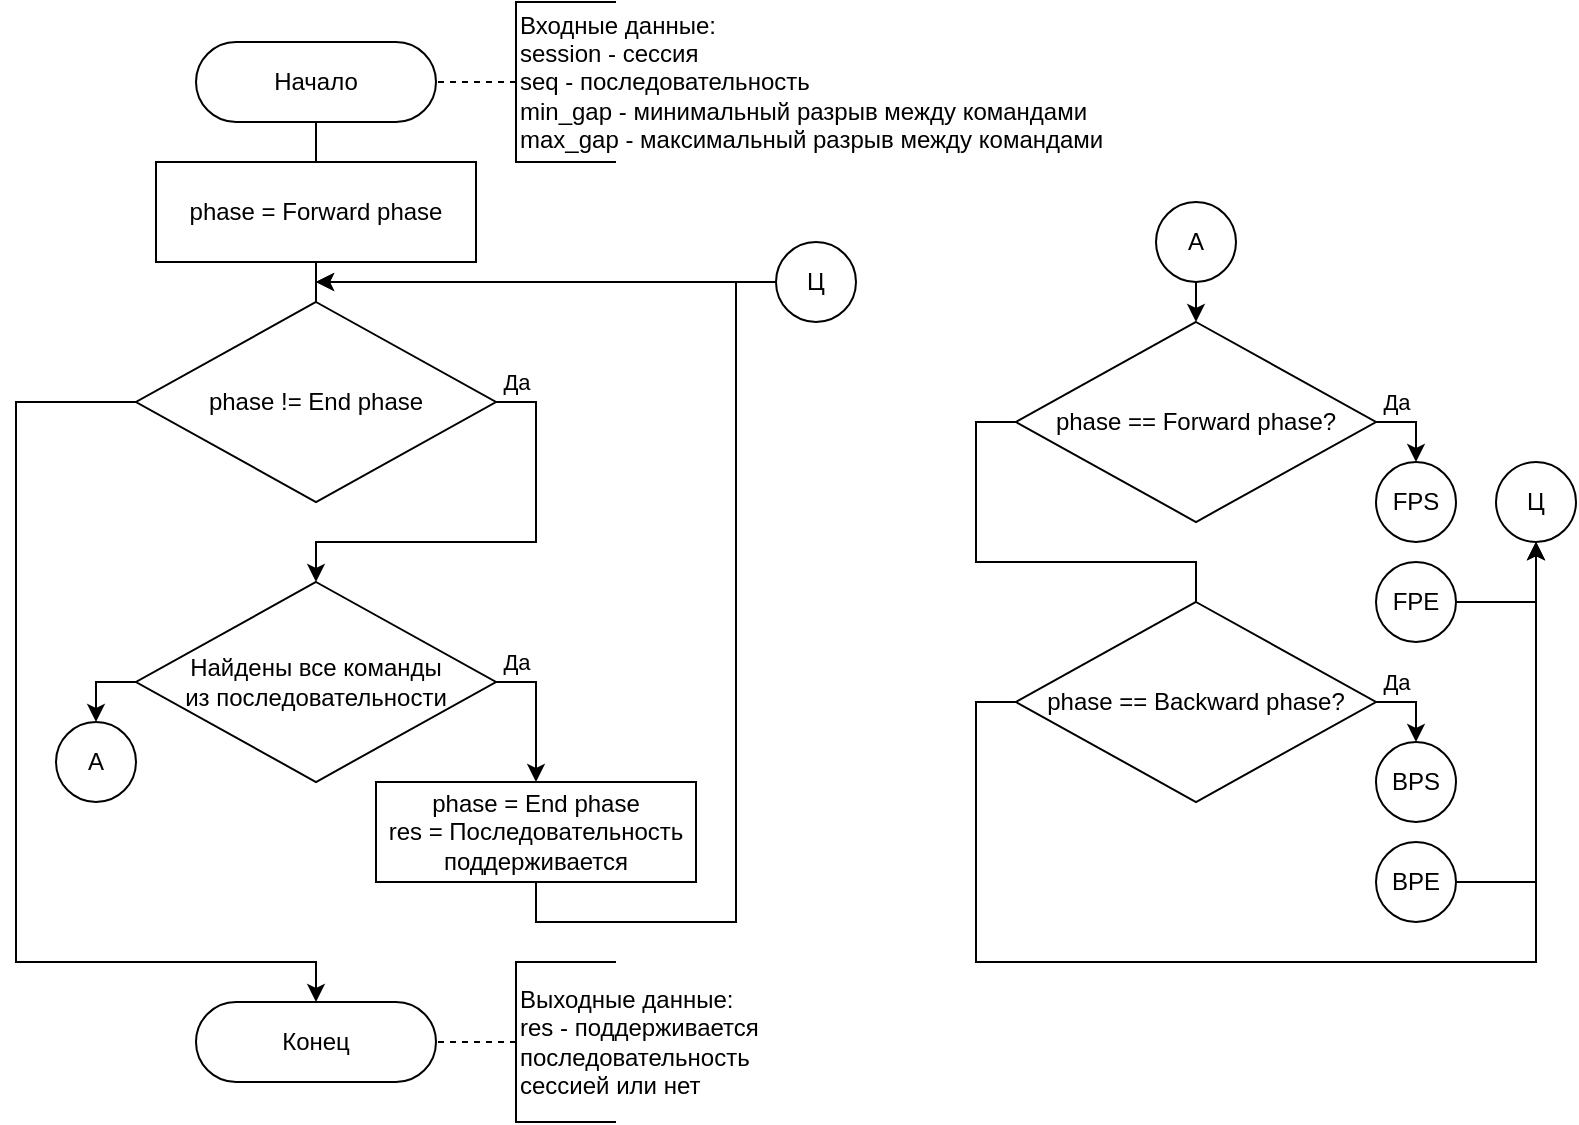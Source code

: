 <mxfile version="21.3.2">
  <diagram name="Страница 1" id="fHInOsRuAREbS_Z8yB2l">
    <mxGraphModel dx="1135" dy="718" grid="1" gridSize="10" guides="1" tooltips="1" connect="1" arrows="1" fold="1" page="0" pageScale="1" pageWidth="827" pageHeight="1169" math="0" shadow="0">
      <root>
        <mxCell id="0" />
        <mxCell id="1" parent="0" />
        <mxCell id="83JKPAfYHWrc5D6nIxSF-29" style="edgeStyle=orthogonalEdgeStyle;rounded=0;orthogonalLoop=1;jettySize=auto;html=1;endArrow=none;" parent="1" source="83JKPAfYHWrc5D6nIxSF-1" target="83JKPAfYHWrc5D6nIxSF-4" edge="1">
          <mxGeometry relative="1" as="geometry" />
        </mxCell>
        <mxCell id="83JKPAfYHWrc5D6nIxSF-1" value="Начало" style="rounded=1;whiteSpace=wrap;html=1;arcSize=50;" parent="1" vertex="1">
          <mxGeometry x="120" y="40" width="120" height="40" as="geometry" />
        </mxCell>
        <mxCell id="83JKPAfYHWrc5D6nIxSF-2" value="&lt;div&gt;Входные данные:&lt;/div&gt;&lt;div&gt;session - сессия&lt;/div&gt;&lt;div&gt;seq - последовательность&lt;br&gt;&lt;/div&gt;&lt;div&gt;min_gap - минимальный разрыв между командами&lt;/div&gt;&lt;div&gt;max_gap - максимальный разрыв между командами&lt;br&gt;&lt;/div&gt;" style="strokeWidth=1;html=1;shape=mxgraph.flowchart.annotation_1;align=left;pointerEvents=1;" parent="1" vertex="1">
          <mxGeometry x="280" y="20" width="50" height="80" as="geometry" />
        </mxCell>
        <mxCell id="83JKPAfYHWrc5D6nIxSF-3" value="" style="endArrow=none;dashed=1;html=1;exitX=0;exitY=0.5;exitDx=0;exitDy=0;exitPerimeter=0;" parent="1" source="83JKPAfYHWrc5D6nIxSF-2" target="83JKPAfYHWrc5D6nIxSF-1" edge="1">
          <mxGeometry width="50" height="50" relative="1" as="geometry">
            <mxPoint x="314" y="-280" as="sourcePoint" />
            <mxPoint x="280" y="90" as="targetPoint" />
          </mxGeometry>
        </mxCell>
        <mxCell id="83JKPAfYHWrc5D6nIxSF-63" style="edgeStyle=orthogonalEdgeStyle;rounded=0;orthogonalLoop=1;jettySize=auto;html=1;entryX=0.5;entryY=0;entryDx=0;entryDy=0;endArrow=none;" parent="1" source="83JKPAfYHWrc5D6nIxSF-4" target="83JKPAfYHWrc5D6nIxSF-62" edge="1">
          <mxGeometry relative="1" as="geometry" />
        </mxCell>
        <mxCell id="83JKPAfYHWrc5D6nIxSF-4" value="phase = F&lt;span dir=&quot;ltr&quot; role=&quot;presentation&quot; style=&quot;left: 20.31%; top: 39.06%; font-size: calc(var(--scale-factor)*10.80px); font-family: sans-serif; transform: scaleX(1.186);&quot;&gt;orw&lt;/span&gt;&lt;span dir=&quot;ltr&quot; role=&quot;presentation&quot; style=&quot;left: 23.65%; top: 39.06%; font-size: calc(var(--scale-factor)*10.80px); font-family: sans-serif; transform: scaleX(1.168);&quot;&gt;ard&lt;/span&gt;&lt;span dir=&quot;ltr&quot; role=&quot;presentation&quot; style=&quot;left: 26.63%; top: 39.06%; font-size: calc(var(--scale-factor)*10.80px); font-family: sans-serif;&quot;&gt; &lt;/span&gt;&lt;span dir=&quot;ltr&quot; role=&quot;presentation&quot; style=&quot;left: 27.41%; top: 39.06%; font-size: calc(var(--scale-factor)*10.80px); font-family: sans-serif; transform: scaleX(1.058);&quot;&gt;phase&lt;/span&gt;" style="rounded=0;whiteSpace=wrap;html=1;" parent="1" vertex="1">
          <mxGeometry x="100" y="100" width="160" height="50" as="geometry" />
        </mxCell>
        <mxCell id="_X2LuwmQ7WPWKycXUJmo-3" value="Да" style="edgeStyle=orthogonalEdgeStyle;rounded=0;orthogonalLoop=1;jettySize=auto;html=1;exitX=1;exitY=0.5;exitDx=0;exitDy=0;entryX=0.5;entryY=0;entryDx=0;entryDy=0;" parent="1" source="83JKPAfYHWrc5D6nIxSF-62" target="_X2LuwmQ7WPWKycXUJmo-1" edge="1">
          <mxGeometry x="-0.909" y="10" relative="1" as="geometry">
            <Array as="points">
              <mxPoint x="290" y="220" />
              <mxPoint x="290" y="290" />
              <mxPoint x="180" y="290" />
            </Array>
            <mxPoint as="offset" />
          </mxGeometry>
        </mxCell>
        <mxCell id="AwuvK7CEvrrtUgVCqTg5-40" style="edgeStyle=orthogonalEdgeStyle;rounded=0;orthogonalLoop=1;jettySize=auto;html=1;exitX=0;exitY=0.5;exitDx=0;exitDy=0;entryX=0.5;entryY=0;entryDx=0;entryDy=0;" edge="1" parent="1" source="83JKPAfYHWrc5D6nIxSF-62" target="AwuvK7CEvrrtUgVCqTg5-1">
          <mxGeometry relative="1" as="geometry">
            <Array as="points">
              <mxPoint x="30" y="220" />
              <mxPoint x="30" y="500" />
              <mxPoint x="180" y="500" />
            </Array>
          </mxGeometry>
        </mxCell>
        <mxCell id="83JKPAfYHWrc5D6nIxSF-62" value="phase != End phase" style="rhombus;whiteSpace=wrap;html=1;" parent="1" vertex="1">
          <mxGeometry x="90" y="170" width="180" height="100" as="geometry" />
        </mxCell>
        <mxCell id="_X2LuwmQ7WPWKycXUJmo-5" value="Да" style="edgeStyle=orthogonalEdgeStyle;rounded=0;orthogonalLoop=1;jettySize=auto;html=1;exitX=1;exitY=0.5;exitDx=0;exitDy=0;entryX=0.5;entryY=0;entryDx=0;entryDy=0;" parent="1" source="_X2LuwmQ7WPWKycXUJmo-1" target="_X2LuwmQ7WPWKycXUJmo-4" edge="1">
          <mxGeometry x="-0.714" y="10" relative="1" as="geometry">
            <mxPoint as="offset" />
          </mxGeometry>
        </mxCell>
        <mxCell id="AwuvK7CEvrrtUgVCqTg5-41" style="edgeStyle=orthogonalEdgeStyle;rounded=0;orthogonalLoop=1;jettySize=auto;html=1;exitX=0;exitY=0.5;exitDx=0;exitDy=0;entryX=0.5;entryY=0;entryDx=0;entryDy=0;" edge="1" parent="1" source="_X2LuwmQ7WPWKycXUJmo-1" target="AwuvK7CEvrrtUgVCqTg5-19">
          <mxGeometry relative="1" as="geometry" />
        </mxCell>
        <mxCell id="_X2LuwmQ7WPWKycXUJmo-1" value="&lt;div&gt;Найдены все команды&lt;/div&gt;&lt;div&gt;из последовательности&lt;/div&gt;" style="rhombus;whiteSpace=wrap;html=1;" parent="1" vertex="1">
          <mxGeometry x="90" y="310" width="180" height="100" as="geometry" />
        </mxCell>
        <mxCell id="_X2LuwmQ7WPWKycXUJmo-15" style="edgeStyle=orthogonalEdgeStyle;rounded=0;orthogonalLoop=1;jettySize=auto;html=1;exitX=0.5;exitY=1;exitDx=0;exitDy=0;" parent="1" source="_X2LuwmQ7WPWKycXUJmo-4" edge="1">
          <mxGeometry relative="1" as="geometry">
            <mxPoint x="180" y="160" as="targetPoint" />
            <Array as="points">
              <mxPoint x="290" y="480" />
              <mxPoint x="390" y="480" />
              <mxPoint x="390" y="160" />
            </Array>
          </mxGeometry>
        </mxCell>
        <mxCell id="_X2LuwmQ7WPWKycXUJmo-4" value="&lt;div&gt;phase = End&lt;span dir=&quot;ltr&quot; role=&quot;presentation&quot; style=&quot;left: 26.63%; top: 39.06%; font-size: calc(var(--scale-factor)*10.80px); font-family: sans-serif;&quot;&gt; &lt;/span&gt;&lt;span dir=&quot;ltr&quot; role=&quot;presentation&quot; style=&quot;left: 27.41%; top: 39.06%; font-size: calc(var(--scale-factor)*10.80px); font-family: sans-serif; transform: scaleX(1.058);&quot;&gt;phase&lt;/span&gt;&lt;/div&gt;&lt;div&gt;&lt;span dir=&quot;ltr&quot; role=&quot;presentation&quot; style=&quot;left: 27.41%; top: 39.06%; font-size: calc(var(--scale-factor)*10.80px); font-family: sans-serif; transform: scaleX(1.058);&quot;&gt;res = Последовательность поддерживается&lt;br&gt;&lt;/span&gt;&lt;/div&gt;" style="rounded=0;whiteSpace=wrap;html=1;" parent="1" vertex="1">
          <mxGeometry x="210" y="410" width="160" height="50" as="geometry" />
        </mxCell>
        <mxCell id="AwuvK7CEvrrtUgVCqTg5-1" value="Конец" style="rounded=1;whiteSpace=wrap;html=1;arcSize=50;" vertex="1" parent="1">
          <mxGeometry x="120" y="520" width="120" height="40" as="geometry" />
        </mxCell>
        <mxCell id="AwuvK7CEvrrtUgVCqTg5-2" value="Да" style="edgeStyle=orthogonalEdgeStyle;rounded=0;orthogonalLoop=1;jettySize=auto;html=1;exitX=1;exitY=0.5;exitDx=0;exitDy=0;" edge="1" parent="1" source="AwuvK7CEvrrtUgVCqTg5-4" target="AwuvK7CEvrrtUgVCqTg5-8">
          <mxGeometry x="-0.5" y="10" relative="1" as="geometry">
            <Array as="points">
              <mxPoint x="730" y="230" />
            </Array>
            <mxPoint as="offset" />
            <mxPoint x="730" y="250" as="targetPoint" />
          </mxGeometry>
        </mxCell>
        <mxCell id="AwuvK7CEvrrtUgVCqTg5-3" style="edgeStyle=orthogonalEdgeStyle;rounded=0;orthogonalLoop=1;jettySize=auto;html=1;exitX=0;exitY=0.5;exitDx=0;exitDy=0;entryX=0.5;entryY=0;entryDx=0;entryDy=0;endArrow=none;" edge="1" parent="1" source="AwuvK7CEvrrtUgVCqTg5-4" target="AwuvK7CEvrrtUgVCqTg5-7">
          <mxGeometry relative="1" as="geometry" />
        </mxCell>
        <mxCell id="AwuvK7CEvrrtUgVCqTg5-4" value="phase == Forw&lt;span dir=&quot;ltr&quot; role=&quot;presentation&quot; style=&quot;left: 23.65%; top: 39.06%; font-size: calc(var(--scale-factor)*10.80px); font-family: sans-serif; transform: scaleX(1.168);&quot;&gt;ard&lt;/span&gt;&lt;span dir=&quot;ltr&quot; role=&quot;presentation&quot; style=&quot;left: 26.63%; top: 39.06%; font-size: calc(var(--scale-factor)*10.80px); font-family: sans-serif;&quot;&gt; &lt;/span&gt;&lt;span dir=&quot;ltr&quot; role=&quot;presentation&quot; style=&quot;left: 27.41%; top: 39.06%; font-size: calc(var(--scale-factor)*10.80px); font-family: sans-serif; transform: scaleX(1.058);&quot;&gt;phase&lt;/span&gt;?" style="rhombus;whiteSpace=wrap;html=1;" vertex="1" parent="1">
          <mxGeometry x="530" y="180" width="180" height="100" as="geometry" />
        </mxCell>
        <mxCell id="AwuvK7CEvrrtUgVCqTg5-5" style="edgeStyle=orthogonalEdgeStyle;rounded=0;orthogonalLoop=1;jettySize=auto;html=1;exitX=1;exitY=0.5;exitDx=0;exitDy=0;endArrow=classic;" edge="1" parent="1" source="AwuvK7CEvrrtUgVCqTg5-7" target="AwuvK7CEvrrtUgVCqTg5-10">
          <mxGeometry relative="1" as="geometry">
            <Array as="points">
              <mxPoint x="730" y="370" />
            </Array>
            <mxPoint x="730" y="890" as="targetPoint" />
          </mxGeometry>
        </mxCell>
        <mxCell id="AwuvK7CEvrrtUgVCqTg5-6" value="&lt;div&gt;Да&lt;/div&gt;" style="edgeLabel;html=1;align=center;verticalAlign=middle;resizable=0;points=[];" vertex="1" connectable="0" parent="AwuvK7CEvrrtUgVCqTg5-5">
          <mxGeometry x="-0.601" y="1" relative="1" as="geometry">
            <mxPoint x="2" y="-9" as="offset" />
          </mxGeometry>
        </mxCell>
        <mxCell id="AwuvK7CEvrrtUgVCqTg5-36" style="edgeStyle=orthogonalEdgeStyle;rounded=0;orthogonalLoop=1;jettySize=auto;html=1;exitX=0;exitY=0.5;exitDx=0;exitDy=0;entryX=0.5;entryY=1;entryDx=0;entryDy=0;" edge="1" parent="1" source="AwuvK7CEvrrtUgVCqTg5-7" target="AwuvK7CEvrrtUgVCqTg5-26">
          <mxGeometry relative="1" as="geometry">
            <Array as="points">
              <mxPoint x="510" y="370" />
              <mxPoint x="510" y="500" />
              <mxPoint x="790" y="500" />
            </Array>
          </mxGeometry>
        </mxCell>
        <mxCell id="AwuvK7CEvrrtUgVCqTg5-7" value="&lt;div&gt;phase == Backward &lt;span dir=&quot;ltr&quot; role=&quot;presentation&quot; style=&quot;left: 27.41%; top: 39.06%; font-size: calc(var(--scale-factor)*10.80px); font-family: sans-serif; transform: scaleX(1.058);&quot;&gt;phase?&lt;/span&gt;&lt;/div&gt;" style="rhombus;whiteSpace=wrap;html=1;" vertex="1" parent="1">
          <mxGeometry x="530" y="320" width="180" height="100" as="geometry" />
        </mxCell>
        <mxCell id="AwuvK7CEvrrtUgVCqTg5-8" value="FPS" style="ellipse;whiteSpace=wrap;html=1;aspect=fixed;" vertex="1" parent="1">
          <mxGeometry x="710" y="250" width="40" height="40" as="geometry" />
        </mxCell>
        <mxCell id="AwuvK7CEvrrtUgVCqTg5-32" style="edgeStyle=orthogonalEdgeStyle;rounded=0;orthogonalLoop=1;jettySize=auto;html=1;exitX=1;exitY=0.5;exitDx=0;exitDy=0;entryX=0.5;entryY=1;entryDx=0;entryDy=0;" edge="1" parent="1" source="AwuvK7CEvrrtUgVCqTg5-9" target="AwuvK7CEvrrtUgVCqTg5-26">
          <mxGeometry relative="1" as="geometry" />
        </mxCell>
        <mxCell id="AwuvK7CEvrrtUgVCqTg5-9" value="FPE" style="ellipse;whiteSpace=wrap;html=1;aspect=fixed;" vertex="1" parent="1">
          <mxGeometry x="710" y="300" width="40" height="40" as="geometry" />
        </mxCell>
        <mxCell id="AwuvK7CEvrrtUgVCqTg5-10" value="BPS" style="ellipse;whiteSpace=wrap;html=1;aspect=fixed;" vertex="1" parent="1">
          <mxGeometry x="710" y="390" width="40" height="40" as="geometry" />
        </mxCell>
        <mxCell id="AwuvK7CEvrrtUgVCqTg5-33" style="edgeStyle=orthogonalEdgeStyle;rounded=0;orthogonalLoop=1;jettySize=auto;html=1;exitX=1;exitY=0.5;exitDx=0;exitDy=0;entryX=0.5;entryY=1;entryDx=0;entryDy=0;" edge="1" parent="1" source="AwuvK7CEvrrtUgVCqTg5-11" target="AwuvK7CEvrrtUgVCqTg5-26">
          <mxGeometry relative="1" as="geometry" />
        </mxCell>
        <mxCell id="AwuvK7CEvrrtUgVCqTg5-11" value="BPE" style="ellipse;whiteSpace=wrap;html=1;aspect=fixed;" vertex="1" parent="1">
          <mxGeometry x="710" y="440" width="40" height="40" as="geometry" />
        </mxCell>
        <mxCell id="AwuvK7CEvrrtUgVCqTg5-12" value="&lt;div&gt;Выходные данные:&lt;/div&gt;&lt;div&gt;res - поддерживается &lt;br&gt;&lt;/div&gt;&lt;div&gt;последовательность&lt;/div&gt;&lt;div&gt;сессией или нет&lt;br&gt;&lt;/div&gt;" style="strokeWidth=1;html=1;shape=mxgraph.flowchart.annotation_1;align=left;pointerEvents=1;" vertex="1" parent="1">
          <mxGeometry x="280" y="500" width="50" height="80" as="geometry" />
        </mxCell>
        <mxCell id="AwuvK7CEvrrtUgVCqTg5-13" value="" style="endArrow=none;dashed=1;html=1;exitX=0;exitY=0.5;exitDx=0;exitDy=0;exitPerimeter=0;" edge="1" parent="1" source="AwuvK7CEvrrtUgVCqTg5-12" target="AwuvK7CEvrrtUgVCqTg5-1">
          <mxGeometry width="50" height="50" relative="1" as="geometry">
            <mxPoint x="794" y="120" as="sourcePoint" />
            <mxPoint x="640" y="460" as="targetPoint" />
          </mxGeometry>
        </mxCell>
        <mxCell id="AwuvK7CEvrrtUgVCqTg5-18" style="edgeStyle=orthogonalEdgeStyle;rounded=0;orthogonalLoop=1;jettySize=auto;html=1;exitX=0.5;exitY=1;exitDx=0;exitDy=0;entryX=0.5;entryY=0;entryDx=0;entryDy=0;" edge="1" parent="1" source="AwuvK7CEvrrtUgVCqTg5-15" target="AwuvK7CEvrrtUgVCqTg5-4">
          <mxGeometry relative="1" as="geometry" />
        </mxCell>
        <mxCell id="AwuvK7CEvrrtUgVCqTg5-15" value="А" style="ellipse;whiteSpace=wrap;html=1;aspect=fixed;" vertex="1" parent="1">
          <mxGeometry x="600" y="120" width="40" height="40" as="geometry" />
        </mxCell>
        <mxCell id="AwuvK7CEvrrtUgVCqTg5-19" value="А" style="ellipse;whiteSpace=wrap;html=1;aspect=fixed;" vertex="1" parent="1">
          <mxGeometry x="50" y="380" width="40" height="40" as="geometry" />
        </mxCell>
        <mxCell id="AwuvK7CEvrrtUgVCqTg5-26" value="Ц" style="ellipse;whiteSpace=wrap;html=1;aspect=fixed;" vertex="1" parent="1">
          <mxGeometry x="770" y="250" width="40" height="40" as="geometry" />
        </mxCell>
        <mxCell id="AwuvK7CEvrrtUgVCqTg5-31" style="edgeStyle=orthogonalEdgeStyle;rounded=0;orthogonalLoop=1;jettySize=auto;html=1;exitX=0;exitY=0.5;exitDx=0;exitDy=0;" edge="1" parent="1" source="AwuvK7CEvrrtUgVCqTg5-27">
          <mxGeometry relative="1" as="geometry">
            <mxPoint x="180" y="160" as="targetPoint" />
          </mxGeometry>
        </mxCell>
        <mxCell id="AwuvK7CEvrrtUgVCqTg5-27" value="Ц" style="ellipse;whiteSpace=wrap;html=1;aspect=fixed;" vertex="1" parent="1">
          <mxGeometry x="410" y="140" width="40" height="40" as="geometry" />
        </mxCell>
      </root>
    </mxGraphModel>
  </diagram>
</mxfile>

